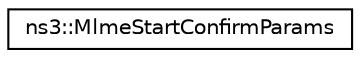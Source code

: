 digraph "Graphical Class Hierarchy"
{
 // LATEX_PDF_SIZE
  edge [fontname="Helvetica",fontsize="10",labelfontname="Helvetica",labelfontsize="10"];
  node [fontname="Helvetica",fontsize="10",shape=record];
  rankdir="LR";
  Node0 [label="ns3::MlmeStartConfirmParams",height=0.2,width=0.4,color="black", fillcolor="white", style="filled",URL="$structns3_1_1_mlme_start_confirm_params.html",tooltip="MLME-START.confirm params."];
}
